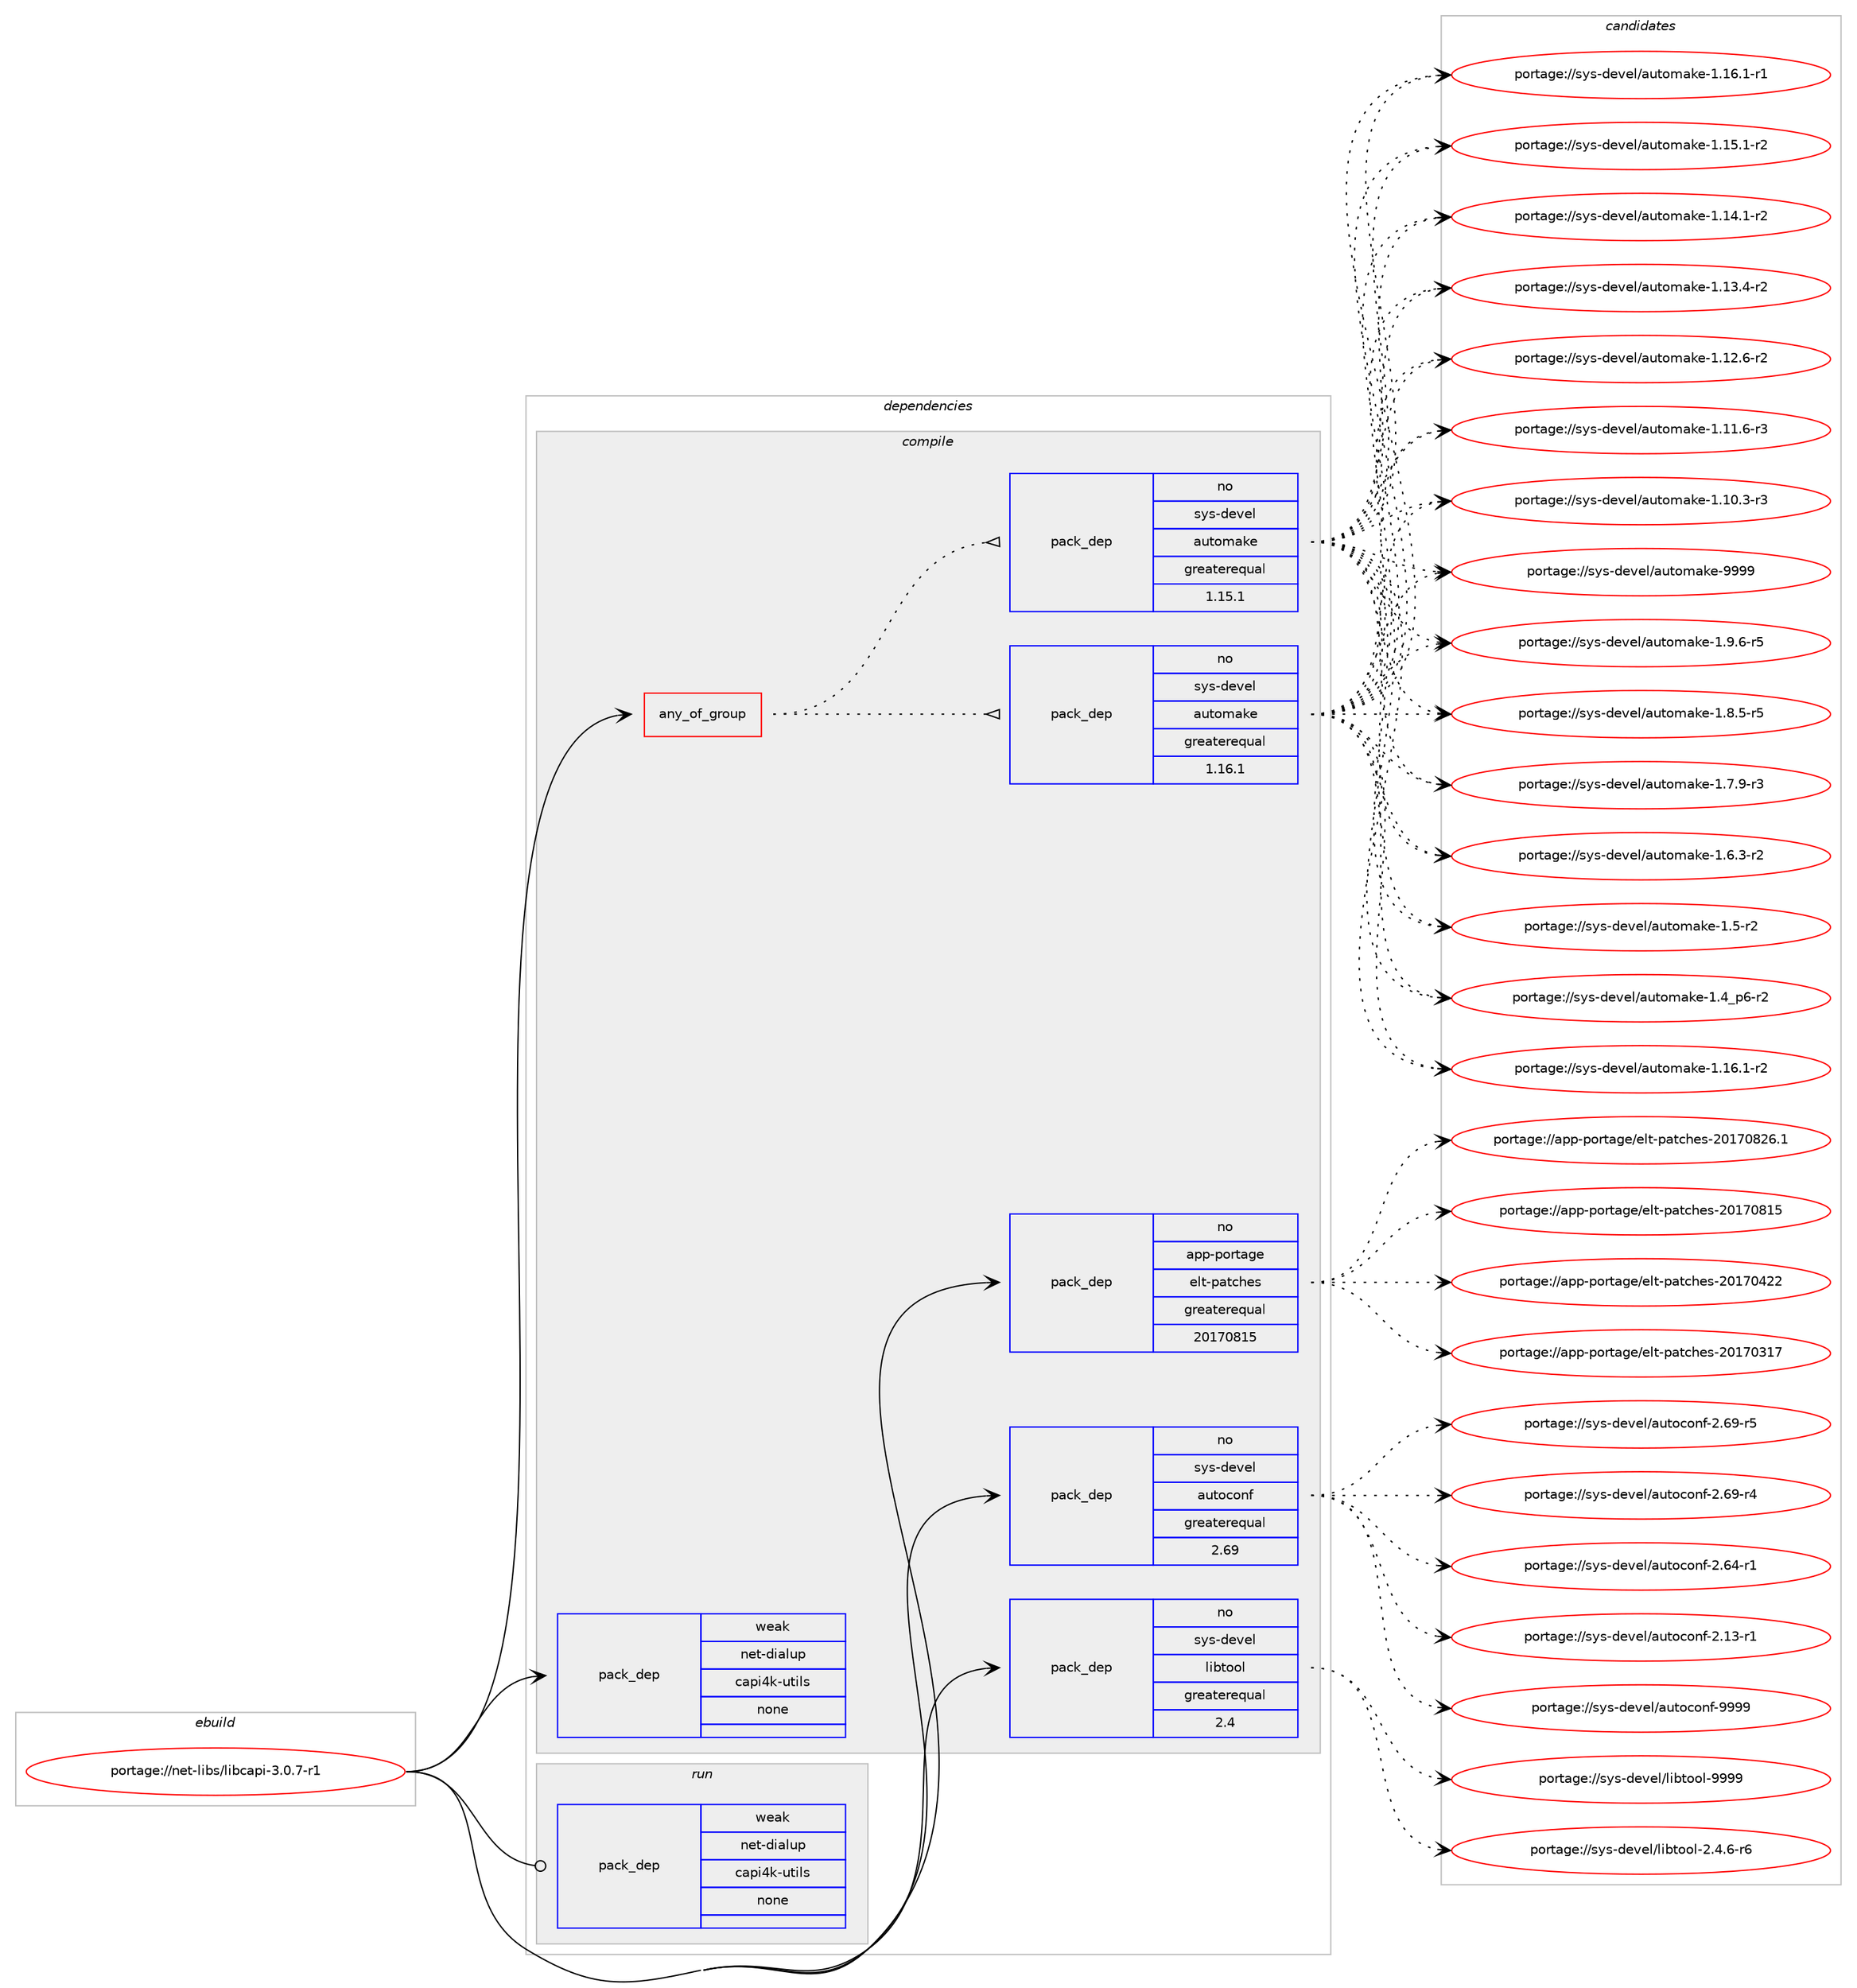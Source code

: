 digraph prolog {

# *************
# Graph options
# *************

newrank=true;
concentrate=true;
compound=true;
graph [rankdir=LR,fontname=Helvetica,fontsize=10,ranksep=1.5];#, ranksep=2.5, nodesep=0.2];
edge  [arrowhead=vee];
node  [fontname=Helvetica,fontsize=10];

# **********
# The ebuild
# **********

subgraph cluster_leftcol {
color=gray;
rank=same;
label=<<i>ebuild</i>>;
id [label="portage://net-libs/libcapi-3.0.7-r1", color=red, width=4, href="../net-libs/libcapi-3.0.7-r1.svg"];
}

# ****************
# The dependencies
# ****************

subgraph cluster_midcol {
color=gray;
label=<<i>dependencies</i>>;
subgraph cluster_compile {
fillcolor="#eeeeee";
style=filled;
label=<<i>compile</i>>;
subgraph any1485 {
dependency81233 [label=<<TABLE BORDER="0" CELLBORDER="1" CELLSPACING="0" CELLPADDING="4"><TR><TD CELLPADDING="10">any_of_group</TD></TR></TABLE>>, shape=none, color=red];subgraph pack62503 {
dependency81234 [label=<<TABLE BORDER="0" CELLBORDER="1" CELLSPACING="0" CELLPADDING="4" WIDTH="220"><TR><TD ROWSPAN="6" CELLPADDING="30">pack_dep</TD></TR><TR><TD WIDTH="110">no</TD></TR><TR><TD>sys-devel</TD></TR><TR><TD>automake</TD></TR><TR><TD>greaterequal</TD></TR><TR><TD>1.16.1</TD></TR></TABLE>>, shape=none, color=blue];
}
dependency81233:e -> dependency81234:w [weight=20,style="dotted",arrowhead="oinv"];
subgraph pack62504 {
dependency81235 [label=<<TABLE BORDER="0" CELLBORDER="1" CELLSPACING="0" CELLPADDING="4" WIDTH="220"><TR><TD ROWSPAN="6" CELLPADDING="30">pack_dep</TD></TR><TR><TD WIDTH="110">no</TD></TR><TR><TD>sys-devel</TD></TR><TR><TD>automake</TD></TR><TR><TD>greaterequal</TD></TR><TR><TD>1.15.1</TD></TR></TABLE>>, shape=none, color=blue];
}
dependency81233:e -> dependency81235:w [weight=20,style="dotted",arrowhead="oinv"];
}
id:e -> dependency81233:w [weight=20,style="solid",arrowhead="vee"];
subgraph pack62505 {
dependency81236 [label=<<TABLE BORDER="0" CELLBORDER="1" CELLSPACING="0" CELLPADDING="4" WIDTH="220"><TR><TD ROWSPAN="6" CELLPADDING="30">pack_dep</TD></TR><TR><TD WIDTH="110">no</TD></TR><TR><TD>app-portage</TD></TR><TR><TD>elt-patches</TD></TR><TR><TD>greaterequal</TD></TR><TR><TD>20170815</TD></TR></TABLE>>, shape=none, color=blue];
}
id:e -> dependency81236:w [weight=20,style="solid",arrowhead="vee"];
subgraph pack62506 {
dependency81237 [label=<<TABLE BORDER="0" CELLBORDER="1" CELLSPACING="0" CELLPADDING="4" WIDTH="220"><TR><TD ROWSPAN="6" CELLPADDING="30">pack_dep</TD></TR><TR><TD WIDTH="110">no</TD></TR><TR><TD>sys-devel</TD></TR><TR><TD>autoconf</TD></TR><TR><TD>greaterequal</TD></TR><TR><TD>2.69</TD></TR></TABLE>>, shape=none, color=blue];
}
id:e -> dependency81237:w [weight=20,style="solid",arrowhead="vee"];
subgraph pack62507 {
dependency81238 [label=<<TABLE BORDER="0" CELLBORDER="1" CELLSPACING="0" CELLPADDING="4" WIDTH="220"><TR><TD ROWSPAN="6" CELLPADDING="30">pack_dep</TD></TR><TR><TD WIDTH="110">no</TD></TR><TR><TD>sys-devel</TD></TR><TR><TD>libtool</TD></TR><TR><TD>greaterequal</TD></TR><TR><TD>2.4</TD></TR></TABLE>>, shape=none, color=blue];
}
id:e -> dependency81238:w [weight=20,style="solid",arrowhead="vee"];
subgraph pack62508 {
dependency81239 [label=<<TABLE BORDER="0" CELLBORDER="1" CELLSPACING="0" CELLPADDING="4" WIDTH="220"><TR><TD ROWSPAN="6" CELLPADDING="30">pack_dep</TD></TR><TR><TD WIDTH="110">weak</TD></TR><TR><TD>net-dialup</TD></TR><TR><TD>capi4k-utils</TD></TR><TR><TD>none</TD></TR><TR><TD></TD></TR></TABLE>>, shape=none, color=blue];
}
id:e -> dependency81239:w [weight=20,style="solid",arrowhead="vee"];
}
subgraph cluster_compileandrun {
fillcolor="#eeeeee";
style=filled;
label=<<i>compile and run</i>>;
}
subgraph cluster_run {
fillcolor="#eeeeee";
style=filled;
label=<<i>run</i>>;
subgraph pack62509 {
dependency81240 [label=<<TABLE BORDER="0" CELLBORDER="1" CELLSPACING="0" CELLPADDING="4" WIDTH="220"><TR><TD ROWSPAN="6" CELLPADDING="30">pack_dep</TD></TR><TR><TD WIDTH="110">weak</TD></TR><TR><TD>net-dialup</TD></TR><TR><TD>capi4k-utils</TD></TR><TR><TD>none</TD></TR><TR><TD></TD></TR></TABLE>>, shape=none, color=blue];
}
id:e -> dependency81240:w [weight=20,style="solid",arrowhead="odot"];
}
}

# **************
# The candidates
# **************

subgraph cluster_choices {
rank=same;
color=gray;
label=<<i>candidates</i>>;

subgraph choice62503 {
color=black;
nodesep=1;
choice115121115451001011181011084797117116111109971071014557575757 [label="portage://sys-devel/automake-9999", color=red, width=4,href="../sys-devel/automake-9999.svg"];
choice115121115451001011181011084797117116111109971071014549465746544511453 [label="portage://sys-devel/automake-1.9.6-r5", color=red, width=4,href="../sys-devel/automake-1.9.6-r5.svg"];
choice115121115451001011181011084797117116111109971071014549465646534511453 [label="portage://sys-devel/automake-1.8.5-r5", color=red, width=4,href="../sys-devel/automake-1.8.5-r5.svg"];
choice115121115451001011181011084797117116111109971071014549465546574511451 [label="portage://sys-devel/automake-1.7.9-r3", color=red, width=4,href="../sys-devel/automake-1.7.9-r3.svg"];
choice115121115451001011181011084797117116111109971071014549465446514511450 [label="portage://sys-devel/automake-1.6.3-r2", color=red, width=4,href="../sys-devel/automake-1.6.3-r2.svg"];
choice11512111545100101118101108479711711611110997107101454946534511450 [label="portage://sys-devel/automake-1.5-r2", color=red, width=4,href="../sys-devel/automake-1.5-r2.svg"];
choice115121115451001011181011084797117116111109971071014549465295112544511450 [label="portage://sys-devel/automake-1.4_p6-r2", color=red, width=4,href="../sys-devel/automake-1.4_p6-r2.svg"];
choice11512111545100101118101108479711711611110997107101454946495446494511450 [label="portage://sys-devel/automake-1.16.1-r2", color=red, width=4,href="../sys-devel/automake-1.16.1-r2.svg"];
choice11512111545100101118101108479711711611110997107101454946495446494511449 [label="portage://sys-devel/automake-1.16.1-r1", color=red, width=4,href="../sys-devel/automake-1.16.1-r1.svg"];
choice11512111545100101118101108479711711611110997107101454946495346494511450 [label="portage://sys-devel/automake-1.15.1-r2", color=red, width=4,href="../sys-devel/automake-1.15.1-r2.svg"];
choice11512111545100101118101108479711711611110997107101454946495246494511450 [label="portage://sys-devel/automake-1.14.1-r2", color=red, width=4,href="../sys-devel/automake-1.14.1-r2.svg"];
choice11512111545100101118101108479711711611110997107101454946495146524511450 [label="portage://sys-devel/automake-1.13.4-r2", color=red, width=4,href="../sys-devel/automake-1.13.4-r2.svg"];
choice11512111545100101118101108479711711611110997107101454946495046544511450 [label="portage://sys-devel/automake-1.12.6-r2", color=red, width=4,href="../sys-devel/automake-1.12.6-r2.svg"];
choice11512111545100101118101108479711711611110997107101454946494946544511451 [label="portage://sys-devel/automake-1.11.6-r3", color=red, width=4,href="../sys-devel/automake-1.11.6-r3.svg"];
choice11512111545100101118101108479711711611110997107101454946494846514511451 [label="portage://sys-devel/automake-1.10.3-r3", color=red, width=4,href="../sys-devel/automake-1.10.3-r3.svg"];
dependency81234:e -> choice115121115451001011181011084797117116111109971071014557575757:w [style=dotted,weight="100"];
dependency81234:e -> choice115121115451001011181011084797117116111109971071014549465746544511453:w [style=dotted,weight="100"];
dependency81234:e -> choice115121115451001011181011084797117116111109971071014549465646534511453:w [style=dotted,weight="100"];
dependency81234:e -> choice115121115451001011181011084797117116111109971071014549465546574511451:w [style=dotted,weight="100"];
dependency81234:e -> choice115121115451001011181011084797117116111109971071014549465446514511450:w [style=dotted,weight="100"];
dependency81234:e -> choice11512111545100101118101108479711711611110997107101454946534511450:w [style=dotted,weight="100"];
dependency81234:e -> choice115121115451001011181011084797117116111109971071014549465295112544511450:w [style=dotted,weight="100"];
dependency81234:e -> choice11512111545100101118101108479711711611110997107101454946495446494511450:w [style=dotted,weight="100"];
dependency81234:e -> choice11512111545100101118101108479711711611110997107101454946495446494511449:w [style=dotted,weight="100"];
dependency81234:e -> choice11512111545100101118101108479711711611110997107101454946495346494511450:w [style=dotted,weight="100"];
dependency81234:e -> choice11512111545100101118101108479711711611110997107101454946495246494511450:w [style=dotted,weight="100"];
dependency81234:e -> choice11512111545100101118101108479711711611110997107101454946495146524511450:w [style=dotted,weight="100"];
dependency81234:e -> choice11512111545100101118101108479711711611110997107101454946495046544511450:w [style=dotted,weight="100"];
dependency81234:e -> choice11512111545100101118101108479711711611110997107101454946494946544511451:w [style=dotted,weight="100"];
dependency81234:e -> choice11512111545100101118101108479711711611110997107101454946494846514511451:w [style=dotted,weight="100"];
}
subgraph choice62504 {
color=black;
nodesep=1;
choice115121115451001011181011084797117116111109971071014557575757 [label="portage://sys-devel/automake-9999", color=red, width=4,href="../sys-devel/automake-9999.svg"];
choice115121115451001011181011084797117116111109971071014549465746544511453 [label="portage://sys-devel/automake-1.9.6-r5", color=red, width=4,href="../sys-devel/automake-1.9.6-r5.svg"];
choice115121115451001011181011084797117116111109971071014549465646534511453 [label="portage://sys-devel/automake-1.8.5-r5", color=red, width=4,href="../sys-devel/automake-1.8.5-r5.svg"];
choice115121115451001011181011084797117116111109971071014549465546574511451 [label="portage://sys-devel/automake-1.7.9-r3", color=red, width=4,href="../sys-devel/automake-1.7.9-r3.svg"];
choice115121115451001011181011084797117116111109971071014549465446514511450 [label="portage://sys-devel/automake-1.6.3-r2", color=red, width=4,href="../sys-devel/automake-1.6.3-r2.svg"];
choice11512111545100101118101108479711711611110997107101454946534511450 [label="portage://sys-devel/automake-1.5-r2", color=red, width=4,href="../sys-devel/automake-1.5-r2.svg"];
choice115121115451001011181011084797117116111109971071014549465295112544511450 [label="portage://sys-devel/automake-1.4_p6-r2", color=red, width=4,href="../sys-devel/automake-1.4_p6-r2.svg"];
choice11512111545100101118101108479711711611110997107101454946495446494511450 [label="portage://sys-devel/automake-1.16.1-r2", color=red, width=4,href="../sys-devel/automake-1.16.1-r2.svg"];
choice11512111545100101118101108479711711611110997107101454946495446494511449 [label="portage://sys-devel/automake-1.16.1-r1", color=red, width=4,href="../sys-devel/automake-1.16.1-r1.svg"];
choice11512111545100101118101108479711711611110997107101454946495346494511450 [label="portage://sys-devel/automake-1.15.1-r2", color=red, width=4,href="../sys-devel/automake-1.15.1-r2.svg"];
choice11512111545100101118101108479711711611110997107101454946495246494511450 [label="portage://sys-devel/automake-1.14.1-r2", color=red, width=4,href="../sys-devel/automake-1.14.1-r2.svg"];
choice11512111545100101118101108479711711611110997107101454946495146524511450 [label="portage://sys-devel/automake-1.13.4-r2", color=red, width=4,href="../sys-devel/automake-1.13.4-r2.svg"];
choice11512111545100101118101108479711711611110997107101454946495046544511450 [label="portage://sys-devel/automake-1.12.6-r2", color=red, width=4,href="../sys-devel/automake-1.12.6-r2.svg"];
choice11512111545100101118101108479711711611110997107101454946494946544511451 [label="portage://sys-devel/automake-1.11.6-r3", color=red, width=4,href="../sys-devel/automake-1.11.6-r3.svg"];
choice11512111545100101118101108479711711611110997107101454946494846514511451 [label="portage://sys-devel/automake-1.10.3-r3", color=red, width=4,href="../sys-devel/automake-1.10.3-r3.svg"];
dependency81235:e -> choice115121115451001011181011084797117116111109971071014557575757:w [style=dotted,weight="100"];
dependency81235:e -> choice115121115451001011181011084797117116111109971071014549465746544511453:w [style=dotted,weight="100"];
dependency81235:e -> choice115121115451001011181011084797117116111109971071014549465646534511453:w [style=dotted,weight="100"];
dependency81235:e -> choice115121115451001011181011084797117116111109971071014549465546574511451:w [style=dotted,weight="100"];
dependency81235:e -> choice115121115451001011181011084797117116111109971071014549465446514511450:w [style=dotted,weight="100"];
dependency81235:e -> choice11512111545100101118101108479711711611110997107101454946534511450:w [style=dotted,weight="100"];
dependency81235:e -> choice115121115451001011181011084797117116111109971071014549465295112544511450:w [style=dotted,weight="100"];
dependency81235:e -> choice11512111545100101118101108479711711611110997107101454946495446494511450:w [style=dotted,weight="100"];
dependency81235:e -> choice11512111545100101118101108479711711611110997107101454946495446494511449:w [style=dotted,weight="100"];
dependency81235:e -> choice11512111545100101118101108479711711611110997107101454946495346494511450:w [style=dotted,weight="100"];
dependency81235:e -> choice11512111545100101118101108479711711611110997107101454946495246494511450:w [style=dotted,weight="100"];
dependency81235:e -> choice11512111545100101118101108479711711611110997107101454946495146524511450:w [style=dotted,weight="100"];
dependency81235:e -> choice11512111545100101118101108479711711611110997107101454946495046544511450:w [style=dotted,weight="100"];
dependency81235:e -> choice11512111545100101118101108479711711611110997107101454946494946544511451:w [style=dotted,weight="100"];
dependency81235:e -> choice11512111545100101118101108479711711611110997107101454946494846514511451:w [style=dotted,weight="100"];
}
subgraph choice62505 {
color=black;
nodesep=1;
choice971121124511211111411697103101471011081164511297116991041011154550484955485650544649 [label="portage://app-portage/elt-patches-20170826.1", color=red, width=4,href="../app-portage/elt-patches-20170826.1.svg"];
choice97112112451121111141169710310147101108116451129711699104101115455048495548564953 [label="portage://app-portage/elt-patches-20170815", color=red, width=4,href="../app-portage/elt-patches-20170815.svg"];
choice97112112451121111141169710310147101108116451129711699104101115455048495548525050 [label="portage://app-portage/elt-patches-20170422", color=red, width=4,href="../app-portage/elt-patches-20170422.svg"];
choice97112112451121111141169710310147101108116451129711699104101115455048495548514955 [label="portage://app-portage/elt-patches-20170317", color=red, width=4,href="../app-portage/elt-patches-20170317.svg"];
dependency81236:e -> choice971121124511211111411697103101471011081164511297116991041011154550484955485650544649:w [style=dotted,weight="100"];
dependency81236:e -> choice97112112451121111141169710310147101108116451129711699104101115455048495548564953:w [style=dotted,weight="100"];
dependency81236:e -> choice97112112451121111141169710310147101108116451129711699104101115455048495548525050:w [style=dotted,weight="100"];
dependency81236:e -> choice97112112451121111141169710310147101108116451129711699104101115455048495548514955:w [style=dotted,weight="100"];
}
subgraph choice62506 {
color=black;
nodesep=1;
choice115121115451001011181011084797117116111991111101024557575757 [label="portage://sys-devel/autoconf-9999", color=red, width=4,href="../sys-devel/autoconf-9999.svg"];
choice1151211154510010111810110847971171161119911111010245504654574511453 [label="portage://sys-devel/autoconf-2.69-r5", color=red, width=4,href="../sys-devel/autoconf-2.69-r5.svg"];
choice1151211154510010111810110847971171161119911111010245504654574511452 [label="portage://sys-devel/autoconf-2.69-r4", color=red, width=4,href="../sys-devel/autoconf-2.69-r4.svg"];
choice1151211154510010111810110847971171161119911111010245504654524511449 [label="portage://sys-devel/autoconf-2.64-r1", color=red, width=4,href="../sys-devel/autoconf-2.64-r1.svg"];
choice1151211154510010111810110847971171161119911111010245504649514511449 [label="portage://sys-devel/autoconf-2.13-r1", color=red, width=4,href="../sys-devel/autoconf-2.13-r1.svg"];
dependency81237:e -> choice115121115451001011181011084797117116111991111101024557575757:w [style=dotted,weight="100"];
dependency81237:e -> choice1151211154510010111810110847971171161119911111010245504654574511453:w [style=dotted,weight="100"];
dependency81237:e -> choice1151211154510010111810110847971171161119911111010245504654574511452:w [style=dotted,weight="100"];
dependency81237:e -> choice1151211154510010111810110847971171161119911111010245504654524511449:w [style=dotted,weight="100"];
dependency81237:e -> choice1151211154510010111810110847971171161119911111010245504649514511449:w [style=dotted,weight="100"];
}
subgraph choice62507 {
color=black;
nodesep=1;
choice1151211154510010111810110847108105981161111111084557575757 [label="portage://sys-devel/libtool-9999", color=red, width=4,href="../sys-devel/libtool-9999.svg"];
choice1151211154510010111810110847108105981161111111084550465246544511454 [label="portage://sys-devel/libtool-2.4.6-r6", color=red, width=4,href="../sys-devel/libtool-2.4.6-r6.svg"];
dependency81238:e -> choice1151211154510010111810110847108105981161111111084557575757:w [style=dotted,weight="100"];
dependency81238:e -> choice1151211154510010111810110847108105981161111111084550465246544511454:w [style=dotted,weight="100"];
}
subgraph choice62508 {
color=black;
nodesep=1;
}
subgraph choice62509 {
color=black;
nodesep=1;
}
}

}
